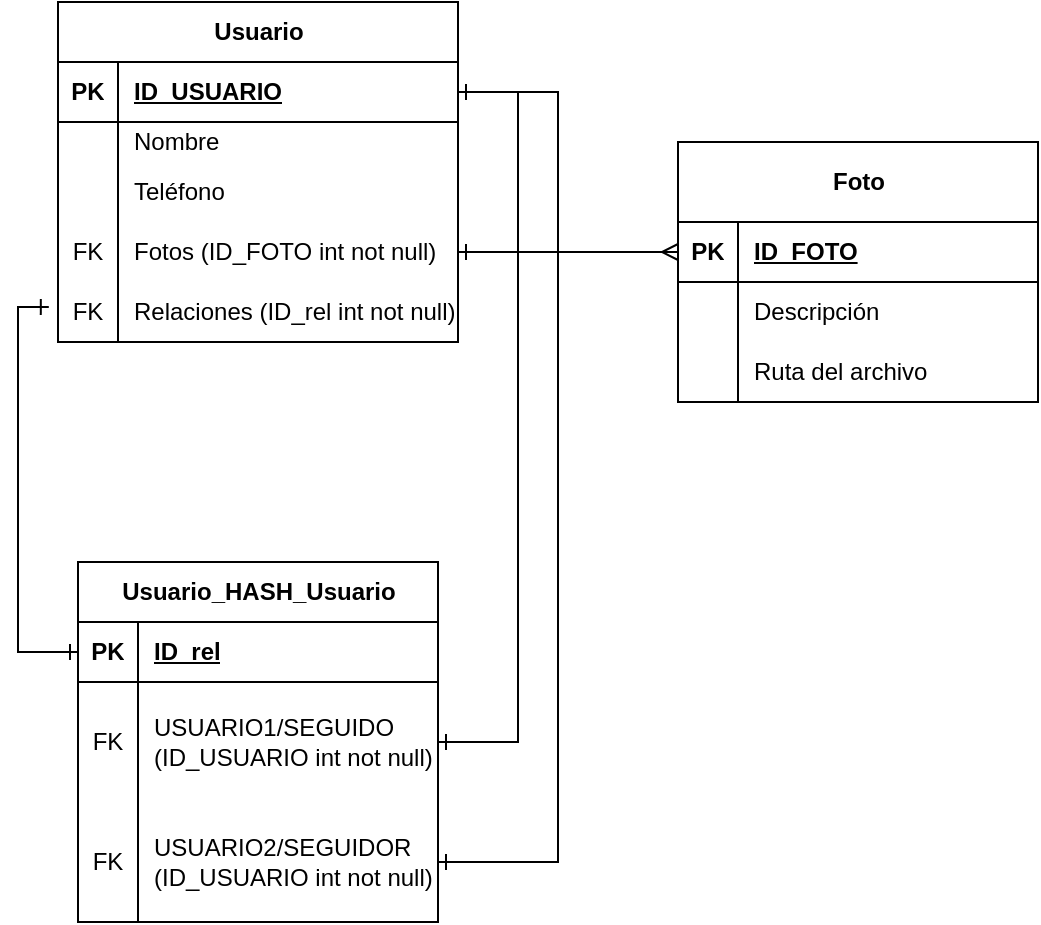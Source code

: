 <mxfile version="21.3.6" type="github">
  <diagram name="Página-1" id="7AjsDd28xvNKNlf7AJsy">
    <mxGraphModel dx="933" dy="1539" grid="1" gridSize="10" guides="0" tooltips="1" connect="1" arrows="1" fold="1" page="1" pageScale="1" pageWidth="827" pageHeight="1169" math="0" shadow="0">
      <root>
        <mxCell id="0" />
        <mxCell id="1" parent="0" />
        <mxCell id="KtVODhJCcRJuapGOybnx-1" value="Usuario" style="shape=table;startSize=30;container=1;collapsible=1;childLayout=tableLayout;fixedRows=1;rowLines=0;fontStyle=1;align=center;resizeLast=1;html=1;" vertex="1" parent="1">
          <mxGeometry x="150" y="-20" width="200" height="170" as="geometry" />
        </mxCell>
        <mxCell id="KtVODhJCcRJuapGOybnx-2" value="" style="shape=tableRow;horizontal=0;startSize=0;swimlaneHead=0;swimlaneBody=0;fillColor=none;collapsible=0;dropTarget=0;points=[[0,0.5],[1,0.5]];portConstraint=eastwest;top=0;left=0;right=0;bottom=1;" vertex="1" parent="KtVODhJCcRJuapGOybnx-1">
          <mxGeometry y="30" width="200" height="30" as="geometry" />
        </mxCell>
        <mxCell id="KtVODhJCcRJuapGOybnx-3" value="PK" style="shape=partialRectangle;connectable=0;fillColor=none;top=0;left=0;bottom=0;right=0;fontStyle=1;overflow=hidden;whiteSpace=wrap;html=1;" vertex="1" parent="KtVODhJCcRJuapGOybnx-2">
          <mxGeometry width="30" height="30" as="geometry">
            <mxRectangle width="30" height="30" as="alternateBounds" />
          </mxGeometry>
        </mxCell>
        <mxCell id="KtVODhJCcRJuapGOybnx-4" value="ID_USUARIO" style="shape=partialRectangle;connectable=0;fillColor=none;top=0;left=0;bottom=0;right=0;align=left;spacingLeft=6;fontStyle=5;overflow=hidden;whiteSpace=wrap;html=1;" vertex="1" parent="KtVODhJCcRJuapGOybnx-2">
          <mxGeometry x="30" width="170" height="30" as="geometry">
            <mxRectangle width="170" height="30" as="alternateBounds" />
          </mxGeometry>
        </mxCell>
        <mxCell id="KtVODhJCcRJuapGOybnx-5" value="" style="shape=tableRow;horizontal=0;startSize=0;swimlaneHead=0;swimlaneBody=0;fillColor=none;collapsible=0;dropTarget=0;points=[[0,0.5],[1,0.5]];portConstraint=eastwest;top=0;left=0;right=0;bottom=0;" vertex="1" parent="KtVODhJCcRJuapGOybnx-1">
          <mxGeometry y="60" width="200" height="20" as="geometry" />
        </mxCell>
        <mxCell id="KtVODhJCcRJuapGOybnx-6" value="" style="shape=partialRectangle;connectable=0;fillColor=none;top=0;left=0;bottom=0;right=0;editable=1;overflow=hidden;whiteSpace=wrap;html=1;" vertex="1" parent="KtVODhJCcRJuapGOybnx-5">
          <mxGeometry width="30" height="20" as="geometry">
            <mxRectangle width="30" height="20" as="alternateBounds" />
          </mxGeometry>
        </mxCell>
        <mxCell id="KtVODhJCcRJuapGOybnx-7" value="Nombre" style="shape=partialRectangle;connectable=0;fillColor=none;top=0;left=0;bottom=0;right=0;align=left;spacingLeft=6;overflow=hidden;whiteSpace=wrap;html=1;" vertex="1" parent="KtVODhJCcRJuapGOybnx-5">
          <mxGeometry x="30" width="170" height="20" as="geometry">
            <mxRectangle width="170" height="20" as="alternateBounds" />
          </mxGeometry>
        </mxCell>
        <mxCell id="KtVODhJCcRJuapGOybnx-8" value="" style="shape=tableRow;horizontal=0;startSize=0;swimlaneHead=0;swimlaneBody=0;fillColor=none;collapsible=0;dropTarget=0;points=[[0,0.5],[1,0.5]];portConstraint=eastwest;top=0;left=0;right=0;bottom=0;" vertex="1" parent="KtVODhJCcRJuapGOybnx-1">
          <mxGeometry y="80" width="200" height="30" as="geometry" />
        </mxCell>
        <mxCell id="KtVODhJCcRJuapGOybnx-9" value="" style="shape=partialRectangle;connectable=0;fillColor=none;top=0;left=0;bottom=0;right=0;editable=1;overflow=hidden;whiteSpace=wrap;html=1;" vertex="1" parent="KtVODhJCcRJuapGOybnx-8">
          <mxGeometry width="30" height="30" as="geometry">
            <mxRectangle width="30" height="30" as="alternateBounds" />
          </mxGeometry>
        </mxCell>
        <mxCell id="KtVODhJCcRJuapGOybnx-10" value="Teléfono" style="shape=partialRectangle;connectable=0;fillColor=none;top=0;left=0;bottom=0;right=0;align=left;spacingLeft=6;overflow=hidden;whiteSpace=wrap;html=1;" vertex="1" parent="KtVODhJCcRJuapGOybnx-8">
          <mxGeometry x="30" width="170" height="30" as="geometry">
            <mxRectangle width="170" height="30" as="alternateBounds" />
          </mxGeometry>
        </mxCell>
        <mxCell id="KtVODhJCcRJuapGOybnx-11" value="" style="shape=tableRow;horizontal=0;startSize=0;swimlaneHead=0;swimlaneBody=0;fillColor=none;collapsible=0;dropTarget=0;points=[[0,0.5],[1,0.5]];portConstraint=eastwest;top=0;left=0;right=0;bottom=0;" vertex="1" parent="KtVODhJCcRJuapGOybnx-1">
          <mxGeometry y="110" width="200" height="30" as="geometry" />
        </mxCell>
        <mxCell id="KtVODhJCcRJuapGOybnx-12" value="FK" style="shape=partialRectangle;connectable=0;fillColor=none;top=0;left=0;bottom=0;right=0;editable=1;overflow=hidden;whiteSpace=wrap;html=1;" vertex="1" parent="KtVODhJCcRJuapGOybnx-11">
          <mxGeometry width="30" height="30" as="geometry">
            <mxRectangle width="30" height="30" as="alternateBounds" />
          </mxGeometry>
        </mxCell>
        <mxCell id="KtVODhJCcRJuapGOybnx-13" value="Fotos (ID_FOTO int not null)" style="shape=partialRectangle;connectable=0;fillColor=none;top=0;left=0;bottom=0;right=0;align=left;spacingLeft=6;overflow=hidden;whiteSpace=wrap;html=1;" vertex="1" parent="KtVODhJCcRJuapGOybnx-11">
          <mxGeometry x="30" width="170" height="30" as="geometry">
            <mxRectangle width="170" height="30" as="alternateBounds" />
          </mxGeometry>
        </mxCell>
        <mxCell id="KtVODhJCcRJuapGOybnx-27" style="shape=tableRow;horizontal=0;startSize=0;swimlaneHead=0;swimlaneBody=0;fillColor=none;collapsible=0;dropTarget=0;points=[[0,0.5],[1,0.5]];portConstraint=eastwest;top=0;left=0;right=0;bottom=0;" vertex="1" parent="KtVODhJCcRJuapGOybnx-1">
          <mxGeometry y="140" width="200" height="30" as="geometry" />
        </mxCell>
        <mxCell id="KtVODhJCcRJuapGOybnx-28" value="FK" style="shape=partialRectangle;connectable=0;fillColor=none;top=0;left=0;bottom=0;right=0;editable=1;overflow=hidden;whiteSpace=wrap;html=1;" vertex="1" parent="KtVODhJCcRJuapGOybnx-27">
          <mxGeometry width="30" height="30" as="geometry">
            <mxRectangle width="30" height="30" as="alternateBounds" />
          </mxGeometry>
        </mxCell>
        <mxCell id="KtVODhJCcRJuapGOybnx-29" value="Relaciones (ID_rel int not null)" style="shape=partialRectangle;connectable=0;fillColor=none;top=0;left=0;bottom=0;right=0;align=left;spacingLeft=6;overflow=hidden;whiteSpace=wrap;html=1;" vertex="1" parent="KtVODhJCcRJuapGOybnx-27">
          <mxGeometry x="30" width="170" height="30" as="geometry">
            <mxRectangle width="170" height="30" as="alternateBounds" />
          </mxGeometry>
        </mxCell>
        <mxCell id="KtVODhJCcRJuapGOybnx-14" value="Foto" style="shape=table;startSize=40;container=1;collapsible=1;childLayout=tableLayout;fixedRows=1;rowLines=0;fontStyle=1;align=center;resizeLast=1;html=1;" vertex="1" parent="1">
          <mxGeometry x="460" y="50" width="180" height="130" as="geometry" />
        </mxCell>
        <mxCell id="KtVODhJCcRJuapGOybnx-15" value="" style="shape=tableRow;horizontal=0;startSize=0;swimlaneHead=0;swimlaneBody=0;fillColor=none;collapsible=0;dropTarget=0;points=[[0,0.5],[1,0.5]];portConstraint=eastwest;top=0;left=0;right=0;bottom=1;" vertex="1" parent="KtVODhJCcRJuapGOybnx-14">
          <mxGeometry y="40" width="180" height="30" as="geometry" />
        </mxCell>
        <mxCell id="KtVODhJCcRJuapGOybnx-16" value="PK" style="shape=partialRectangle;connectable=0;fillColor=none;top=0;left=0;bottom=0;right=0;fontStyle=1;overflow=hidden;whiteSpace=wrap;html=1;" vertex="1" parent="KtVODhJCcRJuapGOybnx-15">
          <mxGeometry width="30" height="30" as="geometry">
            <mxRectangle width="30" height="30" as="alternateBounds" />
          </mxGeometry>
        </mxCell>
        <mxCell id="KtVODhJCcRJuapGOybnx-17" value="ID_FOTO" style="shape=partialRectangle;connectable=0;fillColor=none;top=0;left=0;bottom=0;right=0;align=left;spacingLeft=6;fontStyle=5;overflow=hidden;whiteSpace=wrap;html=1;" vertex="1" parent="KtVODhJCcRJuapGOybnx-15">
          <mxGeometry x="30" width="150" height="30" as="geometry">
            <mxRectangle width="150" height="30" as="alternateBounds" />
          </mxGeometry>
        </mxCell>
        <mxCell id="KtVODhJCcRJuapGOybnx-18" value="" style="shape=tableRow;horizontal=0;startSize=0;swimlaneHead=0;swimlaneBody=0;fillColor=none;collapsible=0;dropTarget=0;points=[[0,0.5],[1,0.5]];portConstraint=eastwest;top=0;left=0;right=0;bottom=0;" vertex="1" parent="KtVODhJCcRJuapGOybnx-14">
          <mxGeometry y="70" width="180" height="30" as="geometry" />
        </mxCell>
        <mxCell id="KtVODhJCcRJuapGOybnx-19" value="" style="shape=partialRectangle;connectable=0;fillColor=none;top=0;left=0;bottom=0;right=0;editable=1;overflow=hidden;whiteSpace=wrap;html=1;" vertex="1" parent="KtVODhJCcRJuapGOybnx-18">
          <mxGeometry width="30" height="30" as="geometry">
            <mxRectangle width="30" height="30" as="alternateBounds" />
          </mxGeometry>
        </mxCell>
        <mxCell id="KtVODhJCcRJuapGOybnx-20" value="Descripción" style="shape=partialRectangle;connectable=0;fillColor=none;top=0;left=0;bottom=0;right=0;align=left;spacingLeft=6;overflow=hidden;whiteSpace=wrap;html=1;" vertex="1" parent="KtVODhJCcRJuapGOybnx-18">
          <mxGeometry x="30" width="150" height="30" as="geometry">
            <mxRectangle width="150" height="30" as="alternateBounds" />
          </mxGeometry>
        </mxCell>
        <mxCell id="KtVODhJCcRJuapGOybnx-21" value="" style="shape=tableRow;horizontal=0;startSize=0;swimlaneHead=0;swimlaneBody=0;fillColor=none;collapsible=0;dropTarget=0;points=[[0,0.5],[1,0.5]];portConstraint=eastwest;top=0;left=0;right=0;bottom=0;" vertex="1" parent="KtVODhJCcRJuapGOybnx-14">
          <mxGeometry y="100" width="180" height="30" as="geometry" />
        </mxCell>
        <mxCell id="KtVODhJCcRJuapGOybnx-22" value="" style="shape=partialRectangle;connectable=0;fillColor=none;top=0;left=0;bottom=0;right=0;editable=1;overflow=hidden;whiteSpace=wrap;html=1;" vertex="1" parent="KtVODhJCcRJuapGOybnx-21">
          <mxGeometry width="30" height="30" as="geometry">
            <mxRectangle width="30" height="30" as="alternateBounds" />
          </mxGeometry>
        </mxCell>
        <mxCell id="KtVODhJCcRJuapGOybnx-23" value="Ruta del archivo" style="shape=partialRectangle;connectable=0;fillColor=none;top=0;left=0;bottom=0;right=0;align=left;spacingLeft=6;overflow=hidden;whiteSpace=wrap;html=1;" vertex="1" parent="KtVODhJCcRJuapGOybnx-21">
          <mxGeometry x="30" width="150" height="30" as="geometry">
            <mxRectangle width="150" height="30" as="alternateBounds" />
          </mxGeometry>
        </mxCell>
        <mxCell id="KtVODhJCcRJuapGOybnx-33" value="Usuario_HASH_Usuario" style="shape=table;startSize=30;container=1;collapsible=1;childLayout=tableLayout;fixedRows=1;rowLines=0;fontStyle=1;align=center;resizeLast=1;html=1;" vertex="1" parent="1">
          <mxGeometry x="160" y="260" width="180" height="180" as="geometry" />
        </mxCell>
        <mxCell id="KtVODhJCcRJuapGOybnx-34" value="" style="shape=tableRow;horizontal=0;startSize=0;swimlaneHead=0;swimlaneBody=0;fillColor=none;collapsible=0;dropTarget=0;points=[[0,0.5],[1,0.5]];portConstraint=eastwest;top=0;left=0;right=0;bottom=1;" vertex="1" parent="KtVODhJCcRJuapGOybnx-33">
          <mxGeometry y="30" width="180" height="30" as="geometry" />
        </mxCell>
        <mxCell id="KtVODhJCcRJuapGOybnx-35" value="PK" style="shape=partialRectangle;connectable=0;fillColor=none;top=0;left=0;bottom=0;right=0;fontStyle=1;overflow=hidden;whiteSpace=wrap;html=1;" vertex="1" parent="KtVODhJCcRJuapGOybnx-34">
          <mxGeometry width="30" height="30" as="geometry">
            <mxRectangle width="30" height="30" as="alternateBounds" />
          </mxGeometry>
        </mxCell>
        <mxCell id="KtVODhJCcRJuapGOybnx-36" value="ID_rel" style="shape=partialRectangle;connectable=0;fillColor=none;top=0;left=0;bottom=0;right=0;align=left;spacingLeft=6;fontStyle=5;overflow=hidden;whiteSpace=wrap;html=1;" vertex="1" parent="KtVODhJCcRJuapGOybnx-34">
          <mxGeometry x="30" width="150" height="30" as="geometry">
            <mxRectangle width="150" height="30" as="alternateBounds" />
          </mxGeometry>
        </mxCell>
        <mxCell id="KtVODhJCcRJuapGOybnx-37" value="" style="shape=tableRow;horizontal=0;startSize=0;swimlaneHead=0;swimlaneBody=0;fillColor=none;collapsible=0;dropTarget=0;points=[[0,0.5],[1,0.5]];portConstraint=eastwest;top=0;left=0;right=0;bottom=0;" vertex="1" parent="KtVODhJCcRJuapGOybnx-33">
          <mxGeometry y="60" width="180" height="60" as="geometry" />
        </mxCell>
        <mxCell id="KtVODhJCcRJuapGOybnx-38" value="FK" style="shape=partialRectangle;connectable=0;fillColor=none;top=0;left=0;bottom=0;right=0;editable=1;overflow=hidden;whiteSpace=wrap;html=1;" vertex="1" parent="KtVODhJCcRJuapGOybnx-37">
          <mxGeometry width="30" height="60" as="geometry">
            <mxRectangle width="30" height="60" as="alternateBounds" />
          </mxGeometry>
        </mxCell>
        <mxCell id="KtVODhJCcRJuapGOybnx-39" value="USUARIO1/SEGUIDO&lt;br&gt;(ID_USUARIO int not null)" style="shape=partialRectangle;connectable=0;fillColor=none;top=0;left=0;bottom=0;right=0;align=left;spacingLeft=6;overflow=hidden;whiteSpace=wrap;html=1;" vertex="1" parent="KtVODhJCcRJuapGOybnx-37">
          <mxGeometry x="30" width="150" height="60" as="geometry">
            <mxRectangle width="150" height="60" as="alternateBounds" />
          </mxGeometry>
        </mxCell>
        <mxCell id="KtVODhJCcRJuapGOybnx-40" value="" style="shape=tableRow;horizontal=0;startSize=0;swimlaneHead=0;swimlaneBody=0;fillColor=none;collapsible=0;dropTarget=0;points=[[0,0.5],[1,0.5]];portConstraint=eastwest;top=0;left=0;right=0;bottom=0;" vertex="1" parent="KtVODhJCcRJuapGOybnx-33">
          <mxGeometry y="120" width="180" height="60" as="geometry" />
        </mxCell>
        <mxCell id="KtVODhJCcRJuapGOybnx-41" value="FK" style="shape=partialRectangle;connectable=0;fillColor=none;top=0;left=0;bottom=0;right=0;editable=1;overflow=hidden;whiteSpace=wrap;html=1;" vertex="1" parent="KtVODhJCcRJuapGOybnx-40">
          <mxGeometry width="30" height="60" as="geometry">
            <mxRectangle width="30" height="60" as="alternateBounds" />
          </mxGeometry>
        </mxCell>
        <mxCell id="KtVODhJCcRJuapGOybnx-42" value="USUARIO2/SEGUIDOR&lt;br&gt;(ID_USUARIO int not null)" style="shape=partialRectangle;connectable=0;fillColor=none;top=0;left=0;bottom=0;right=0;align=left;spacingLeft=6;overflow=hidden;whiteSpace=wrap;html=1;" vertex="1" parent="KtVODhJCcRJuapGOybnx-40">
          <mxGeometry x="30" width="150" height="60" as="geometry">
            <mxRectangle width="150" height="60" as="alternateBounds" />
          </mxGeometry>
        </mxCell>
        <mxCell id="KtVODhJCcRJuapGOybnx-45" value="" style="edgeStyle=entityRelationEdgeStyle;fontSize=12;html=1;endArrow=ERone;rounded=0;startArrow=ERmany;startFill=0;endFill=0;" edge="1" parent="1" source="KtVODhJCcRJuapGOybnx-15" target="KtVODhJCcRJuapGOybnx-11">
          <mxGeometry width="100" height="100" relative="1" as="geometry">
            <mxPoint x="250" y="340" as="sourcePoint" />
            <mxPoint x="110" y="190" as="targetPoint" />
          </mxGeometry>
        </mxCell>
        <mxCell id="KtVODhJCcRJuapGOybnx-53" value="" style="edgeStyle=orthogonalEdgeStyle;fontSize=12;html=1;endArrow=ERone;startArrow=ERone;rounded=0;entryX=-0.023;entryY=0.417;entryDx=0;entryDy=0;entryPerimeter=0;startFill=0;endFill=0;" edge="1" parent="1" source="KtVODhJCcRJuapGOybnx-34" target="KtVODhJCcRJuapGOybnx-27">
          <mxGeometry width="100" height="100" relative="1" as="geometry">
            <mxPoint x="270" y="340" as="sourcePoint" />
            <mxPoint x="370" y="240" as="targetPoint" />
            <Array as="points">
              <mxPoint x="130" y="305" />
              <mxPoint x="130" y="133" />
            </Array>
          </mxGeometry>
        </mxCell>
        <mxCell id="KtVODhJCcRJuapGOybnx-54" value="" style="edgeStyle=entityRelationEdgeStyle;fontSize=12;html=1;endArrow=ERone;endFill=1;rounded=0;entryX=1;entryY=0.5;entryDx=0;entryDy=0;strokeColor=default;anchorPointDirection=0;bendable=1;startArrow=ERone;startFill=0;" edge="1" parent="1" source="KtVODhJCcRJuapGOybnx-2" target="KtVODhJCcRJuapGOybnx-37">
          <mxGeometry width="100" height="100" relative="1" as="geometry">
            <mxPoint x="140" y="30" as="sourcePoint" />
            <mxPoint x="60" y="330" as="targetPoint" />
          </mxGeometry>
        </mxCell>
        <mxCell id="KtVODhJCcRJuapGOybnx-55" value="" style="edgeStyle=entityRelationEdgeStyle;fontSize=12;html=1;endArrow=ERone;endFill=1;rounded=0;" edge="1" parent="1" target="KtVODhJCcRJuapGOybnx-40">
          <mxGeometry width="100" height="100" relative="1" as="geometry">
            <mxPoint x="370" y="25" as="sourcePoint" />
            <mxPoint x="470" y="410" as="targetPoint" />
          </mxGeometry>
        </mxCell>
      </root>
    </mxGraphModel>
  </diagram>
</mxfile>
